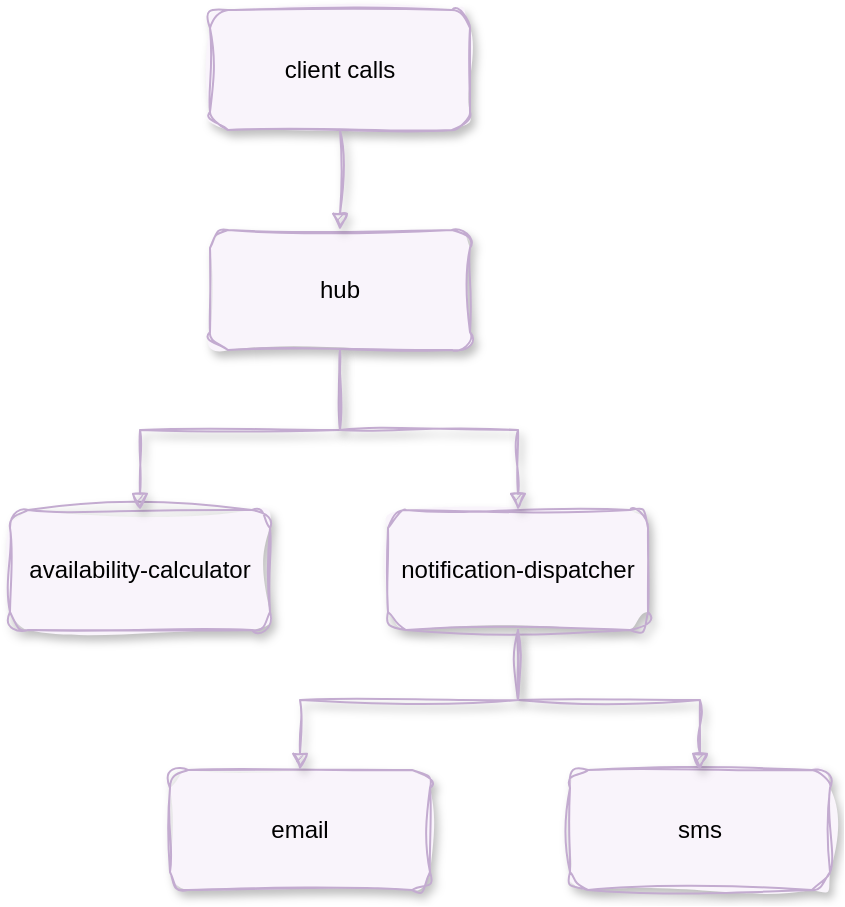 <mxfile version="26.2.2">
  <diagram name="Page-1" id="6Us45bZ7BgL1ditrrXL7">
    <mxGraphModel dx="1404" dy="846" grid="1" gridSize="10" guides="1" tooltips="1" connect="1" arrows="1" fold="1" page="1" pageScale="1" pageWidth="827" pageHeight="1169" background="#FFFFFF" math="0" shadow="0">
      <root>
        <mxCell id="0" />
        <mxCell id="1" parent="0" />
        <mxCell id="fmnLKLAL4xbRukRoTZjl-3" value="client calls" style="rounded=1;whiteSpace=wrap;html=1;sketch=1;curveFitting=1;jiggle=2;glass=0;shadow=1;align=center;verticalAlign=middle;fontFamily=Helvetica;fontSize=12;strokeColor=#C3ABD0;fillColor=light-dark(#f9f4fb, #322637);fillStyle=solid;" parent="1" vertex="1">
          <mxGeometry x="260" y="160" width="130" height="60" as="geometry" />
        </mxCell>
        <mxCell id="fmnLKLAL4xbRukRoTZjl-4" value="availability-calculator" style="rounded=1;whiteSpace=wrap;html=1;sketch=1;curveFitting=1;jiggle=2;glass=0;shadow=1;align=center;verticalAlign=middle;fontFamily=Helvetica;fontSize=12;strokeColor=#C3ABD0;fillStyle=solid;fontColor=default;fillColor=light-dark(#f9f4fb, #322637);" parent="1" vertex="1">
          <mxGeometry x="160" y="410" width="130" height="60" as="geometry" />
        </mxCell>
        <mxCell id="fmnLKLAL4xbRukRoTZjl-5" value="hub" style="rounded=1;whiteSpace=wrap;html=1;sketch=1;curveFitting=1;jiggle=2;glass=0;shadow=1;strokeColor=#C3ABD0;fillStyle=solid;align=center;verticalAlign=middle;fontFamily=Helvetica;fontSize=12;fontColor=default;fillColor=light-dark(#f9f4fb, #322637);" parent="1" vertex="1">
          <mxGeometry x="260" y="270" width="130" height="60" as="geometry" />
        </mxCell>
        <mxCell id="vJRkTu4c7_p65PvyxPqy-1" value="" style="edgeStyle=orthogonalEdgeStyle;shape=connector;rounded=0;sketch=1;jiggle=2;curveFitting=1;orthogonalLoop=1;jettySize=auto;html=1;shadow=1;align=center;verticalAlign=middle;fontFamily=Helvetica;fontSize=12;fontColor=default;labelBackgroundColor=default;endArrow=block;endFill=1;flowAnimation=0;strokeColor=#C3ABD0;" parent="1" source="fmnLKLAL4xbRukRoTZjl-3" target="fmnLKLAL4xbRukRoTZjl-5" edge="1">
          <mxGeometry relative="1" as="geometry">
            <mxPoint x="765" y="230" as="sourcePoint" />
            <mxPoint x="765" y="170" as="targetPoint" />
          </mxGeometry>
        </mxCell>
        <mxCell id="vJRkTu4c7_p65PvyxPqy-2" value="" style="edgeStyle=orthogonalEdgeStyle;shape=connector;rounded=0;sketch=1;jiggle=2;curveFitting=1;orthogonalLoop=1;jettySize=auto;html=1;shadow=1;align=center;verticalAlign=middle;fontFamily=Helvetica;fontSize=12;fontColor=default;labelBackgroundColor=default;endArrow=block;endFill=1;flowAnimation=0;strokeColor=#C3ABD0;" parent="1" source="fmnLKLAL4xbRukRoTZjl-5" target="fmnLKLAL4xbRukRoTZjl-4" edge="1">
          <mxGeometry relative="1" as="geometry">
            <mxPoint x="335" y="230" as="sourcePoint" />
            <mxPoint x="335" y="280" as="targetPoint" />
          </mxGeometry>
        </mxCell>
        <mxCell id="vJRkTu4c7_p65PvyxPqy-3" value="notification-dispatcher" style="rounded=1;whiteSpace=wrap;html=1;sketch=1;curveFitting=1;jiggle=2;glass=0;shadow=1;align=center;verticalAlign=middle;fontFamily=Helvetica;fontSize=12;strokeColor=#C3ABD0;fillStyle=solid;fontColor=default;fillColor=light-dark(#f9f4fb, #322637);" parent="1" vertex="1">
          <mxGeometry x="349" y="410" width="130" height="60" as="geometry" />
        </mxCell>
        <mxCell id="vJRkTu4c7_p65PvyxPqy-4" value="email" style="rounded=1;whiteSpace=wrap;html=1;sketch=1;curveFitting=1;jiggle=2;glass=0;shadow=1;align=center;verticalAlign=middle;fontFamily=Helvetica;fontSize=12;strokeColor=#C3ABD0;fillStyle=solid;fontColor=default;fillColor=light-dark(#f9f4fb, #322637);" parent="1" vertex="1">
          <mxGeometry x="240" y="540" width="130" height="60" as="geometry" />
        </mxCell>
        <mxCell id="vJRkTu4c7_p65PvyxPqy-5" value="sms" style="rounded=1;whiteSpace=wrap;html=1;sketch=1;curveFitting=1;jiggle=2;glass=0;shadow=1;align=center;verticalAlign=middle;fontFamily=Helvetica;fontSize=12;strokeColor=#C3ABD0;fillStyle=solid;fontColor=default;fillColor=light-dark(#f9f4fb, #322637);" parent="1" vertex="1">
          <mxGeometry x="440" y="540" width="130" height="60" as="geometry" />
        </mxCell>
        <mxCell id="vJRkTu4c7_p65PvyxPqy-6" value="" style="edgeStyle=orthogonalEdgeStyle;shape=connector;rounded=0;sketch=1;jiggle=2;curveFitting=1;orthogonalLoop=1;jettySize=auto;html=1;shadow=1;align=center;verticalAlign=middle;fontFamily=Helvetica;fontSize=12;fontColor=default;labelBackgroundColor=default;endArrow=block;endFill=1;flowAnimation=0;strokeColor=#C3ABD0;" parent="1" source="fmnLKLAL4xbRukRoTZjl-5" target="vJRkTu4c7_p65PvyxPqy-3" edge="1">
          <mxGeometry relative="1" as="geometry">
            <mxPoint x="335" y="340" as="sourcePoint" />
            <mxPoint x="235" y="420" as="targetPoint" />
          </mxGeometry>
        </mxCell>
        <mxCell id="vJRkTu4c7_p65PvyxPqy-7" value="" style="edgeStyle=orthogonalEdgeStyle;shape=connector;rounded=0;sketch=1;jiggle=2;curveFitting=1;orthogonalLoop=1;jettySize=auto;html=1;shadow=1;align=center;verticalAlign=middle;fontFamily=Helvetica;fontSize=12;fontColor=default;labelBackgroundColor=default;endArrow=block;endFill=1;flowAnimation=0;strokeColor=#C3ABD0;" parent="1" source="vJRkTu4c7_p65PvyxPqy-3" target="vJRkTu4c7_p65PvyxPqy-5" edge="1">
          <mxGeometry relative="1" as="geometry">
            <mxPoint x="335" y="340" as="sourcePoint" />
            <mxPoint x="424" y="420" as="targetPoint" />
          </mxGeometry>
        </mxCell>
        <mxCell id="vJRkTu4c7_p65PvyxPqy-8" value="" style="edgeStyle=orthogonalEdgeStyle;shape=connector;rounded=0;sketch=1;jiggle=2;curveFitting=1;orthogonalLoop=1;jettySize=auto;html=1;shadow=1;align=center;verticalAlign=middle;fontFamily=Helvetica;fontSize=12;fontColor=default;labelBackgroundColor=default;endArrow=block;endFill=1;flowAnimation=0;strokeColor=#C3ABD0;" parent="1" source="vJRkTu4c7_p65PvyxPqy-3" target="vJRkTu4c7_p65PvyxPqy-4" edge="1">
          <mxGeometry relative="1" as="geometry">
            <mxPoint x="424" y="480" as="sourcePoint" />
            <mxPoint x="515" y="550" as="targetPoint" />
          </mxGeometry>
        </mxCell>
      </root>
    </mxGraphModel>
  </diagram>
</mxfile>
